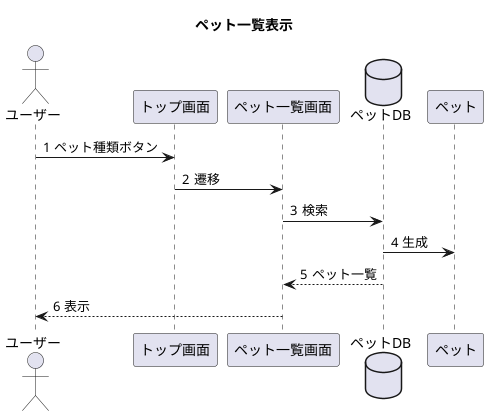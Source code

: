 @startuml
title ペット一覧表示
actor ユーザー
participant トップ画面
participant ペット一覧画面
database ペットDB
autonumber "#"

ユーザー->トップ画面:ペット種類ボタン
トップ画面->ペット一覧画面:遷移
ペット一覧画面->ペットDB:検索
ペットDB->ペット:生成
ペットDB-->ペット一覧画面:ペット一覧
ペット一覧画面-->ユーザー:表示

@enduml